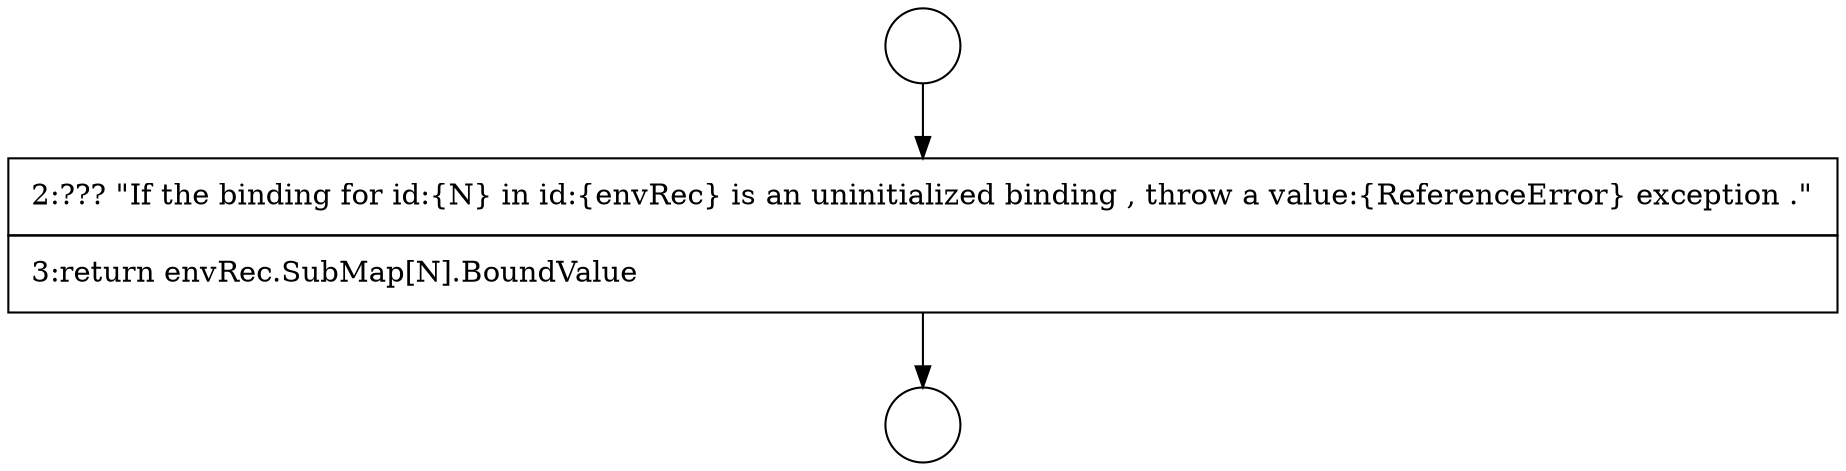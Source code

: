 digraph {
  node1068 [shape=circle label=" " color="black" fillcolor="white" style=filled]
  node1070 [shape=none, margin=0, label=<<font color="black">
    <table border="0" cellborder="1" cellspacing="0" cellpadding="10">
      <tr><td align="left">2:??? &quot;If the binding for id:{N} in id:{envRec} is an uninitialized binding , throw a value:{ReferenceError} exception .&quot;</td></tr>
      <tr><td align="left">3:return envRec.SubMap[N].BoundValue</td></tr>
    </table>
  </font>> color="black" fillcolor="white" style=filled]
  node1069 [shape=circle label=" " color="black" fillcolor="white" style=filled]
  node1068 -> node1070 [ color="black"]
  node1070 -> node1069 [ color="black"]
}
